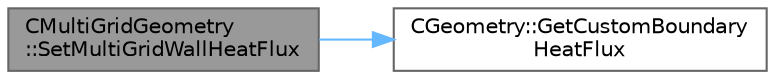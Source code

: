 digraph "CMultiGridGeometry::SetMultiGridWallHeatFlux"
{
 // LATEX_PDF_SIZE
  bgcolor="transparent";
  edge [fontname=Helvetica,fontsize=10,labelfontname=Helvetica,labelfontsize=10];
  node [fontname=Helvetica,fontsize=10,shape=box,height=0.2,width=0.4];
  rankdir="LR";
  Node1 [id="Node000001",label="CMultiGridGeometry\l::SetMultiGridWallHeatFlux",height=0.2,width=0.4,color="gray40", fillcolor="grey60", style="filled", fontcolor="black",tooltip="Set a representative wall normal heat flux of the agglomerated control volume on a particular boundar..."];
  Node1 -> Node2 [id="edge1_Node000001_Node000002",color="steelblue1",style="solid",tooltip=" "];
  Node2 [id="Node000002",label="CGeometry::GetCustomBoundary\lHeatFlux",height=0.2,width=0.4,color="grey40", fillcolor="white", style="filled",URL="$classCGeometry.html#ae9a5315f4841f4008784b5860d087499",tooltip="Get the value of the customized normal heat flux at a specified vertex on a specified marker."];
}
